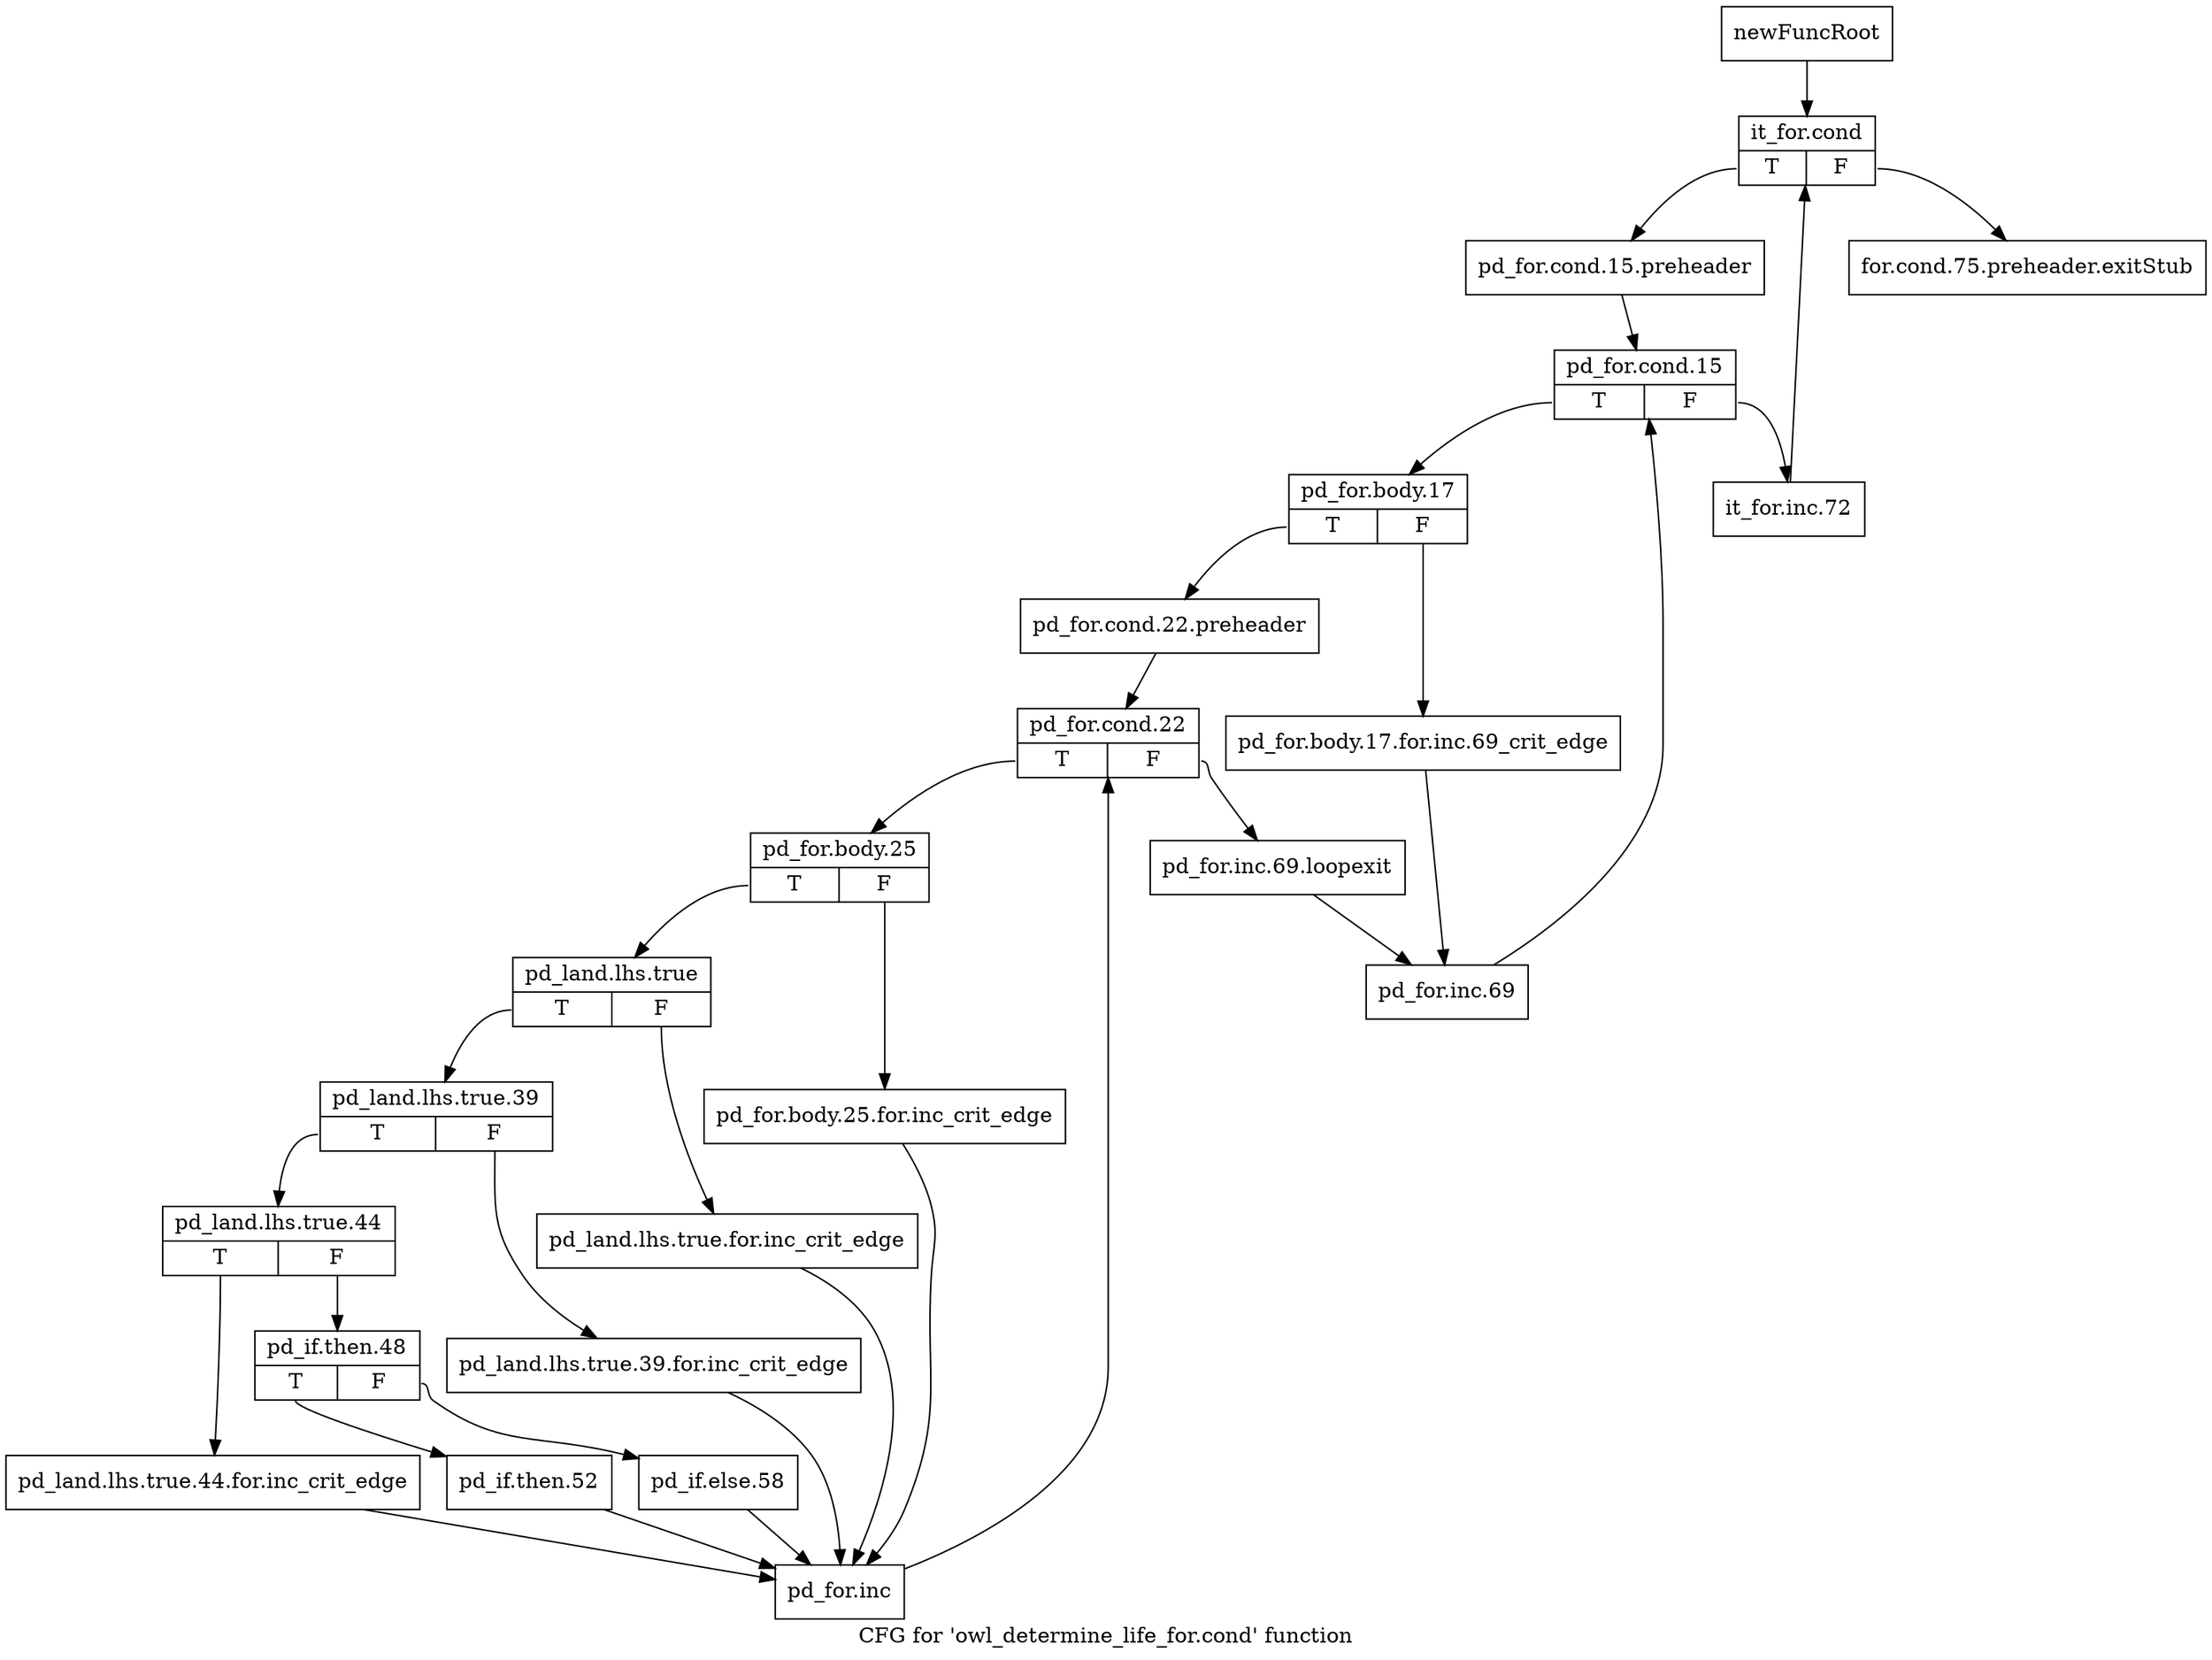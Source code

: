digraph "CFG for 'owl_determine_life_for.cond' function" {
	label="CFG for 'owl_determine_life_for.cond' function";

	Node0x42043d0 [shape=record,label="{newFuncRoot}"];
	Node0x42043d0 -> Node0x4204950;
	Node0x4204900 [shape=record,label="{for.cond.75.preheader.exitStub}"];
	Node0x4204950 [shape=record,label="{it_for.cond|{<s0>T|<s1>F}}"];
	Node0x4204950:s0 -> Node0x42049a0;
	Node0x4204950:s1 -> Node0x4204900;
	Node0x42049a0 [shape=record,label="{pd_for.cond.15.preheader}"];
	Node0x42049a0 -> Node0x42049f0;
	Node0x42049f0 [shape=record,label="{pd_for.cond.15|{<s0>T|<s1>F}}"];
	Node0x42049f0:s0 -> Node0x4204a90;
	Node0x42049f0:s1 -> Node0x4204a40;
	Node0x4204a40 [shape=record,label="{it_for.inc.72}"];
	Node0x4204a40 -> Node0x4204950;
	Node0x4204a90 [shape=record,label="{pd_for.body.17|{<s0>T|<s1>F}}"];
	Node0x4204a90:s0 -> Node0x4204b30;
	Node0x4204a90:s1 -> Node0x4204ae0;
	Node0x4204ae0 [shape=record,label="{pd_for.body.17.for.inc.69_crit_edge}"];
	Node0x4204ae0 -> Node0x4204c20;
	Node0x4204b30 [shape=record,label="{pd_for.cond.22.preheader}"];
	Node0x4204b30 -> Node0x4204b80;
	Node0x4204b80 [shape=record,label="{pd_for.cond.22|{<s0>T|<s1>F}}"];
	Node0x4204b80:s0 -> Node0x4204c70;
	Node0x4204b80:s1 -> Node0x4204bd0;
	Node0x4204bd0 [shape=record,label="{pd_for.inc.69.loopexit}"];
	Node0x4204bd0 -> Node0x4204c20;
	Node0x4204c20 [shape=record,label="{pd_for.inc.69}"];
	Node0x4204c20 -> Node0x42049f0;
	Node0x4204c70 [shape=record,label="{pd_for.body.25|{<s0>T|<s1>F}}"];
	Node0x4204c70:s0 -> Node0x4204d10;
	Node0x4204c70:s1 -> Node0x4204cc0;
	Node0x4204cc0 [shape=record,label="{pd_for.body.25.for.inc_crit_edge}"];
	Node0x4204cc0 -> Node0x4204fe0;
	Node0x4204d10 [shape=record,label="{pd_land.lhs.true|{<s0>T|<s1>F}}"];
	Node0x4204d10:s0 -> Node0x4204db0;
	Node0x4204d10:s1 -> Node0x4204d60;
	Node0x4204d60 [shape=record,label="{pd_land.lhs.true.for.inc_crit_edge}"];
	Node0x4204d60 -> Node0x4204fe0;
	Node0x4204db0 [shape=record,label="{pd_land.lhs.true.39|{<s0>T|<s1>F}}"];
	Node0x4204db0:s0 -> Node0x4204e50;
	Node0x4204db0:s1 -> Node0x4204e00;
	Node0x4204e00 [shape=record,label="{pd_land.lhs.true.39.for.inc_crit_edge}"];
	Node0x4204e00 -> Node0x4204fe0;
	Node0x4204e50 [shape=record,label="{pd_land.lhs.true.44|{<s0>T|<s1>F}}"];
	Node0x4204e50:s0 -> Node0x4204f90;
	Node0x4204e50:s1 -> Node0x4204ea0;
	Node0x4204ea0 [shape=record,label="{pd_if.then.48|{<s0>T|<s1>F}}"];
	Node0x4204ea0:s0 -> Node0x4204f40;
	Node0x4204ea0:s1 -> Node0x4204ef0;
	Node0x4204ef0 [shape=record,label="{pd_if.else.58}"];
	Node0x4204ef0 -> Node0x4204fe0;
	Node0x4204f40 [shape=record,label="{pd_if.then.52}"];
	Node0x4204f40 -> Node0x4204fe0;
	Node0x4204f90 [shape=record,label="{pd_land.lhs.true.44.for.inc_crit_edge}"];
	Node0x4204f90 -> Node0x4204fe0;
	Node0x4204fe0 [shape=record,label="{pd_for.inc}"];
	Node0x4204fe0 -> Node0x4204b80;
}
